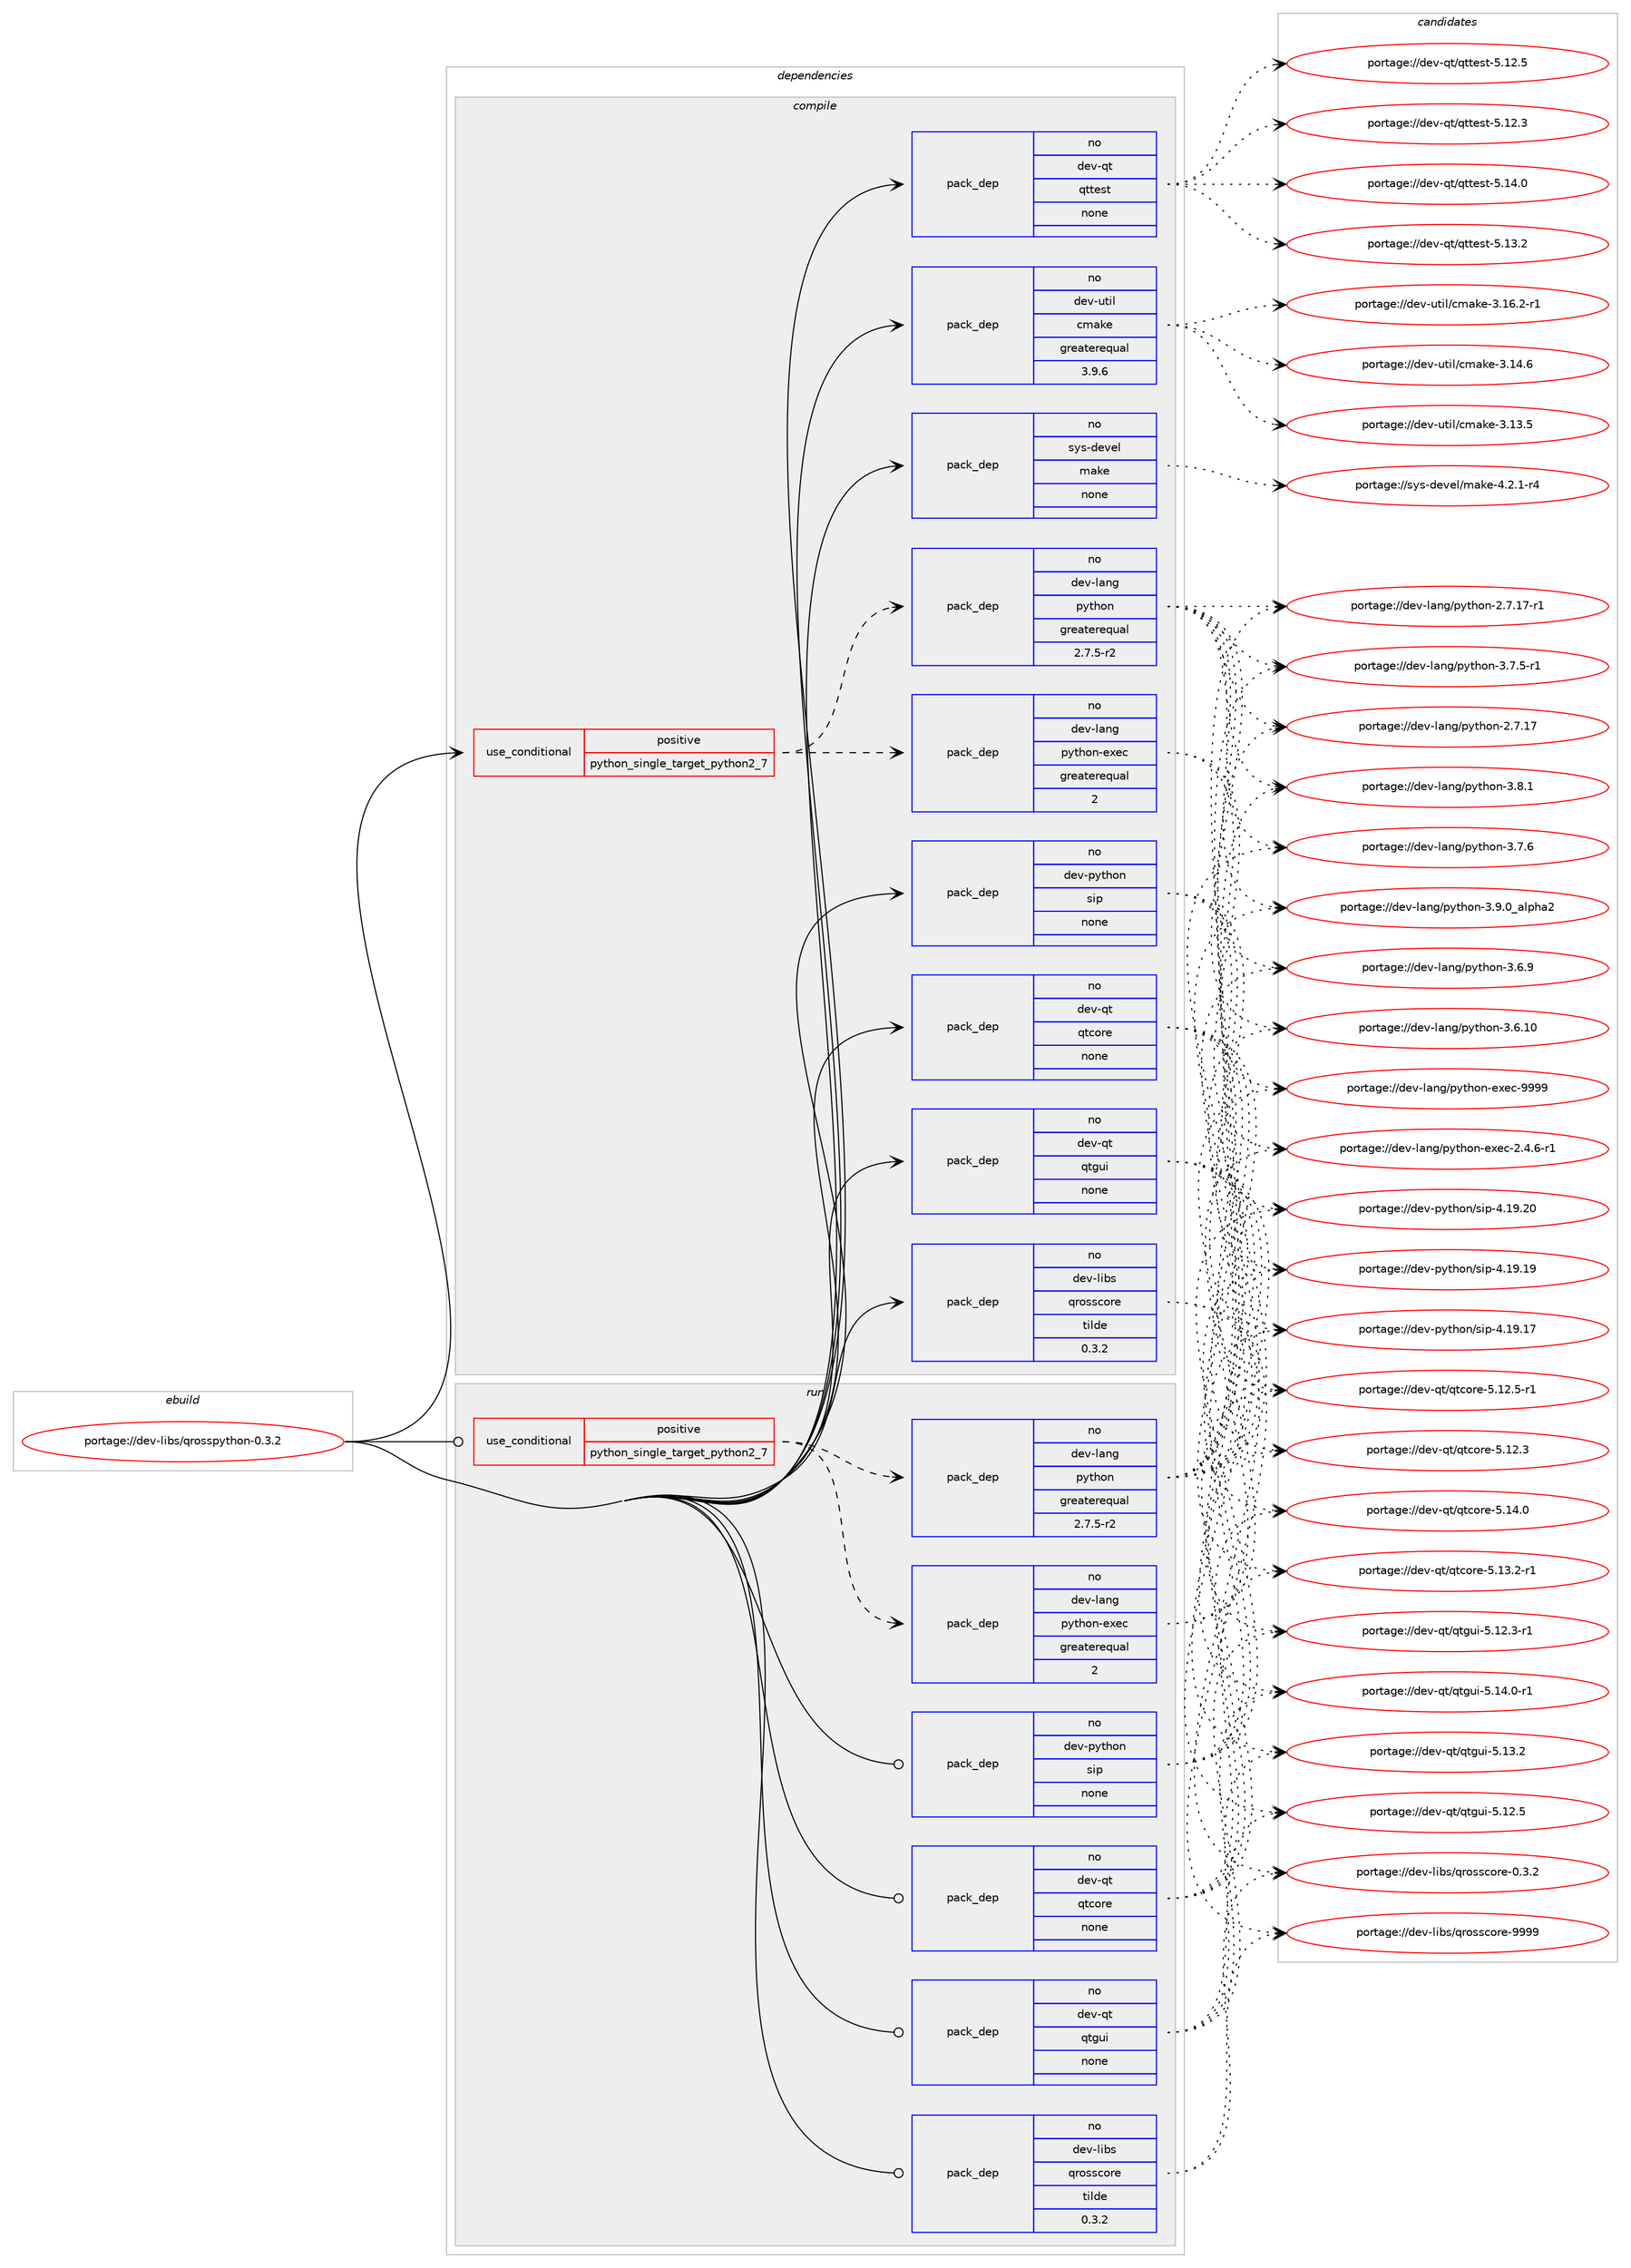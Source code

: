digraph prolog {

# *************
# Graph options
# *************

newrank=true;
concentrate=true;
compound=true;
graph [rankdir=LR,fontname=Helvetica,fontsize=10,ranksep=1.5];#, ranksep=2.5, nodesep=0.2];
edge  [arrowhead=vee];
node  [fontname=Helvetica,fontsize=10];

# **********
# The ebuild
# **********

subgraph cluster_leftcol {
color=gray;
label=<<i>ebuild</i>>;
id [label="portage://dev-libs/qrosspython-0.3.2", color=red, width=4, href="../dev-libs/qrosspython-0.3.2.svg"];
}

# ****************
# The dependencies
# ****************

subgraph cluster_midcol {
color=gray;
label=<<i>dependencies</i>>;
subgraph cluster_compile {
fillcolor="#eeeeee";
style=filled;
label=<<i>compile</i>>;
subgraph cond124071 {
dependency508303 [label=<<TABLE BORDER="0" CELLBORDER="1" CELLSPACING="0" CELLPADDING="4"><TR><TD ROWSPAN="3" CELLPADDING="10">use_conditional</TD></TR><TR><TD>positive</TD></TR><TR><TD>python_single_target_python2_7</TD></TR></TABLE>>, shape=none, color=red];
subgraph pack379047 {
dependency508304 [label=<<TABLE BORDER="0" CELLBORDER="1" CELLSPACING="0" CELLPADDING="4" WIDTH="220"><TR><TD ROWSPAN="6" CELLPADDING="30">pack_dep</TD></TR><TR><TD WIDTH="110">no</TD></TR><TR><TD>dev-lang</TD></TR><TR><TD>python</TD></TR><TR><TD>greaterequal</TD></TR><TR><TD>2.7.5-r2</TD></TR></TABLE>>, shape=none, color=blue];
}
dependency508303:e -> dependency508304:w [weight=20,style="dashed",arrowhead="vee"];
subgraph pack379048 {
dependency508305 [label=<<TABLE BORDER="0" CELLBORDER="1" CELLSPACING="0" CELLPADDING="4" WIDTH="220"><TR><TD ROWSPAN="6" CELLPADDING="30">pack_dep</TD></TR><TR><TD WIDTH="110">no</TD></TR><TR><TD>dev-lang</TD></TR><TR><TD>python-exec</TD></TR><TR><TD>greaterequal</TD></TR><TR><TD>2</TD></TR></TABLE>>, shape=none, color=blue];
}
dependency508303:e -> dependency508305:w [weight=20,style="dashed",arrowhead="vee"];
}
id:e -> dependency508303:w [weight=20,style="solid",arrowhead="vee"];
subgraph pack379049 {
dependency508306 [label=<<TABLE BORDER="0" CELLBORDER="1" CELLSPACING="0" CELLPADDING="4" WIDTH="220"><TR><TD ROWSPAN="6" CELLPADDING="30">pack_dep</TD></TR><TR><TD WIDTH="110">no</TD></TR><TR><TD>dev-libs</TD></TR><TR><TD>qrosscore</TD></TR><TR><TD>tilde</TD></TR><TR><TD>0.3.2</TD></TR></TABLE>>, shape=none, color=blue];
}
id:e -> dependency508306:w [weight=20,style="solid",arrowhead="vee"];
subgraph pack379050 {
dependency508307 [label=<<TABLE BORDER="0" CELLBORDER="1" CELLSPACING="0" CELLPADDING="4" WIDTH="220"><TR><TD ROWSPAN="6" CELLPADDING="30">pack_dep</TD></TR><TR><TD WIDTH="110">no</TD></TR><TR><TD>dev-python</TD></TR><TR><TD>sip</TD></TR><TR><TD>none</TD></TR><TR><TD></TD></TR></TABLE>>, shape=none, color=blue];
}
id:e -> dependency508307:w [weight=20,style="solid",arrowhead="vee"];
subgraph pack379051 {
dependency508308 [label=<<TABLE BORDER="0" CELLBORDER="1" CELLSPACING="0" CELLPADDING="4" WIDTH="220"><TR><TD ROWSPAN="6" CELLPADDING="30">pack_dep</TD></TR><TR><TD WIDTH="110">no</TD></TR><TR><TD>dev-qt</TD></TR><TR><TD>qtcore</TD></TR><TR><TD>none</TD></TR><TR><TD></TD></TR></TABLE>>, shape=none, color=blue];
}
id:e -> dependency508308:w [weight=20,style="solid",arrowhead="vee"];
subgraph pack379052 {
dependency508309 [label=<<TABLE BORDER="0" CELLBORDER="1" CELLSPACING="0" CELLPADDING="4" WIDTH="220"><TR><TD ROWSPAN="6" CELLPADDING="30">pack_dep</TD></TR><TR><TD WIDTH="110">no</TD></TR><TR><TD>dev-qt</TD></TR><TR><TD>qtgui</TD></TR><TR><TD>none</TD></TR><TR><TD></TD></TR></TABLE>>, shape=none, color=blue];
}
id:e -> dependency508309:w [weight=20,style="solid",arrowhead="vee"];
subgraph pack379053 {
dependency508310 [label=<<TABLE BORDER="0" CELLBORDER="1" CELLSPACING="0" CELLPADDING="4" WIDTH="220"><TR><TD ROWSPAN="6" CELLPADDING="30">pack_dep</TD></TR><TR><TD WIDTH="110">no</TD></TR><TR><TD>dev-qt</TD></TR><TR><TD>qttest</TD></TR><TR><TD>none</TD></TR><TR><TD></TD></TR></TABLE>>, shape=none, color=blue];
}
id:e -> dependency508310:w [weight=20,style="solid",arrowhead="vee"];
subgraph pack379054 {
dependency508311 [label=<<TABLE BORDER="0" CELLBORDER="1" CELLSPACING="0" CELLPADDING="4" WIDTH="220"><TR><TD ROWSPAN="6" CELLPADDING="30">pack_dep</TD></TR><TR><TD WIDTH="110">no</TD></TR><TR><TD>dev-util</TD></TR><TR><TD>cmake</TD></TR><TR><TD>greaterequal</TD></TR><TR><TD>3.9.6</TD></TR></TABLE>>, shape=none, color=blue];
}
id:e -> dependency508311:w [weight=20,style="solid",arrowhead="vee"];
subgraph pack379055 {
dependency508312 [label=<<TABLE BORDER="0" CELLBORDER="1" CELLSPACING="0" CELLPADDING="4" WIDTH="220"><TR><TD ROWSPAN="6" CELLPADDING="30">pack_dep</TD></TR><TR><TD WIDTH="110">no</TD></TR><TR><TD>sys-devel</TD></TR><TR><TD>make</TD></TR><TR><TD>none</TD></TR><TR><TD></TD></TR></TABLE>>, shape=none, color=blue];
}
id:e -> dependency508312:w [weight=20,style="solid",arrowhead="vee"];
}
subgraph cluster_compileandrun {
fillcolor="#eeeeee";
style=filled;
label=<<i>compile and run</i>>;
}
subgraph cluster_run {
fillcolor="#eeeeee";
style=filled;
label=<<i>run</i>>;
subgraph cond124072 {
dependency508313 [label=<<TABLE BORDER="0" CELLBORDER="1" CELLSPACING="0" CELLPADDING="4"><TR><TD ROWSPAN="3" CELLPADDING="10">use_conditional</TD></TR><TR><TD>positive</TD></TR><TR><TD>python_single_target_python2_7</TD></TR></TABLE>>, shape=none, color=red];
subgraph pack379056 {
dependency508314 [label=<<TABLE BORDER="0" CELLBORDER="1" CELLSPACING="0" CELLPADDING="4" WIDTH="220"><TR><TD ROWSPAN="6" CELLPADDING="30">pack_dep</TD></TR><TR><TD WIDTH="110">no</TD></TR><TR><TD>dev-lang</TD></TR><TR><TD>python</TD></TR><TR><TD>greaterequal</TD></TR><TR><TD>2.7.5-r2</TD></TR></TABLE>>, shape=none, color=blue];
}
dependency508313:e -> dependency508314:w [weight=20,style="dashed",arrowhead="vee"];
subgraph pack379057 {
dependency508315 [label=<<TABLE BORDER="0" CELLBORDER="1" CELLSPACING="0" CELLPADDING="4" WIDTH="220"><TR><TD ROWSPAN="6" CELLPADDING="30">pack_dep</TD></TR><TR><TD WIDTH="110">no</TD></TR><TR><TD>dev-lang</TD></TR><TR><TD>python-exec</TD></TR><TR><TD>greaterequal</TD></TR><TR><TD>2</TD></TR></TABLE>>, shape=none, color=blue];
}
dependency508313:e -> dependency508315:w [weight=20,style="dashed",arrowhead="vee"];
}
id:e -> dependency508313:w [weight=20,style="solid",arrowhead="odot"];
subgraph pack379058 {
dependency508316 [label=<<TABLE BORDER="0" CELLBORDER="1" CELLSPACING="0" CELLPADDING="4" WIDTH="220"><TR><TD ROWSPAN="6" CELLPADDING="30">pack_dep</TD></TR><TR><TD WIDTH="110">no</TD></TR><TR><TD>dev-libs</TD></TR><TR><TD>qrosscore</TD></TR><TR><TD>tilde</TD></TR><TR><TD>0.3.2</TD></TR></TABLE>>, shape=none, color=blue];
}
id:e -> dependency508316:w [weight=20,style="solid",arrowhead="odot"];
subgraph pack379059 {
dependency508317 [label=<<TABLE BORDER="0" CELLBORDER="1" CELLSPACING="0" CELLPADDING="4" WIDTH="220"><TR><TD ROWSPAN="6" CELLPADDING="30">pack_dep</TD></TR><TR><TD WIDTH="110">no</TD></TR><TR><TD>dev-python</TD></TR><TR><TD>sip</TD></TR><TR><TD>none</TD></TR><TR><TD></TD></TR></TABLE>>, shape=none, color=blue];
}
id:e -> dependency508317:w [weight=20,style="solid",arrowhead="odot"];
subgraph pack379060 {
dependency508318 [label=<<TABLE BORDER="0" CELLBORDER="1" CELLSPACING="0" CELLPADDING="4" WIDTH="220"><TR><TD ROWSPAN="6" CELLPADDING="30">pack_dep</TD></TR><TR><TD WIDTH="110">no</TD></TR><TR><TD>dev-qt</TD></TR><TR><TD>qtcore</TD></TR><TR><TD>none</TD></TR><TR><TD></TD></TR></TABLE>>, shape=none, color=blue];
}
id:e -> dependency508318:w [weight=20,style="solid",arrowhead="odot"];
subgraph pack379061 {
dependency508319 [label=<<TABLE BORDER="0" CELLBORDER="1" CELLSPACING="0" CELLPADDING="4" WIDTH="220"><TR><TD ROWSPAN="6" CELLPADDING="30">pack_dep</TD></TR><TR><TD WIDTH="110">no</TD></TR><TR><TD>dev-qt</TD></TR><TR><TD>qtgui</TD></TR><TR><TD>none</TD></TR><TR><TD></TD></TR></TABLE>>, shape=none, color=blue];
}
id:e -> dependency508319:w [weight=20,style="solid",arrowhead="odot"];
}
}

# **************
# The candidates
# **************

subgraph cluster_choices {
rank=same;
color=gray;
label=<<i>candidates</i>>;

subgraph choice379047 {
color=black;
nodesep=1;
choice10010111845108971101034711212111610411111045514657464895971081121049750 [label="portage://dev-lang/python-3.9.0_alpha2", color=red, width=4,href="../dev-lang/python-3.9.0_alpha2.svg"];
choice100101118451089711010347112121116104111110455146564649 [label="portage://dev-lang/python-3.8.1", color=red, width=4,href="../dev-lang/python-3.8.1.svg"];
choice100101118451089711010347112121116104111110455146554654 [label="portage://dev-lang/python-3.7.6", color=red, width=4,href="../dev-lang/python-3.7.6.svg"];
choice1001011184510897110103471121211161041111104551465546534511449 [label="portage://dev-lang/python-3.7.5-r1", color=red, width=4,href="../dev-lang/python-3.7.5-r1.svg"];
choice100101118451089711010347112121116104111110455146544657 [label="portage://dev-lang/python-3.6.9", color=red, width=4,href="../dev-lang/python-3.6.9.svg"];
choice10010111845108971101034711212111610411111045514654464948 [label="portage://dev-lang/python-3.6.10", color=red, width=4,href="../dev-lang/python-3.6.10.svg"];
choice100101118451089711010347112121116104111110455046554649554511449 [label="portage://dev-lang/python-2.7.17-r1", color=red, width=4,href="../dev-lang/python-2.7.17-r1.svg"];
choice10010111845108971101034711212111610411111045504655464955 [label="portage://dev-lang/python-2.7.17", color=red, width=4,href="../dev-lang/python-2.7.17.svg"];
dependency508304:e -> choice10010111845108971101034711212111610411111045514657464895971081121049750:w [style=dotted,weight="100"];
dependency508304:e -> choice100101118451089711010347112121116104111110455146564649:w [style=dotted,weight="100"];
dependency508304:e -> choice100101118451089711010347112121116104111110455146554654:w [style=dotted,weight="100"];
dependency508304:e -> choice1001011184510897110103471121211161041111104551465546534511449:w [style=dotted,weight="100"];
dependency508304:e -> choice100101118451089711010347112121116104111110455146544657:w [style=dotted,weight="100"];
dependency508304:e -> choice10010111845108971101034711212111610411111045514654464948:w [style=dotted,weight="100"];
dependency508304:e -> choice100101118451089711010347112121116104111110455046554649554511449:w [style=dotted,weight="100"];
dependency508304:e -> choice10010111845108971101034711212111610411111045504655464955:w [style=dotted,weight="100"];
}
subgraph choice379048 {
color=black;
nodesep=1;
choice10010111845108971101034711212111610411111045101120101994557575757 [label="portage://dev-lang/python-exec-9999", color=red, width=4,href="../dev-lang/python-exec-9999.svg"];
choice10010111845108971101034711212111610411111045101120101994550465246544511449 [label="portage://dev-lang/python-exec-2.4.6-r1", color=red, width=4,href="../dev-lang/python-exec-2.4.6-r1.svg"];
dependency508305:e -> choice10010111845108971101034711212111610411111045101120101994557575757:w [style=dotted,weight="100"];
dependency508305:e -> choice10010111845108971101034711212111610411111045101120101994550465246544511449:w [style=dotted,weight="100"];
}
subgraph choice379049 {
color=black;
nodesep=1;
choice100101118451081059811547113114111115115991111141014557575757 [label="portage://dev-libs/qrosscore-9999", color=red, width=4,href="../dev-libs/qrosscore-9999.svg"];
choice10010111845108105981154711311411111511599111114101454846514650 [label="portage://dev-libs/qrosscore-0.3.2", color=red, width=4,href="../dev-libs/qrosscore-0.3.2.svg"];
dependency508306:e -> choice100101118451081059811547113114111115115991111141014557575757:w [style=dotted,weight="100"];
dependency508306:e -> choice10010111845108105981154711311411111511599111114101454846514650:w [style=dotted,weight="100"];
}
subgraph choice379050 {
color=black;
nodesep=1;
choice10010111845112121116104111110471151051124552464957465048 [label="portage://dev-python/sip-4.19.20", color=red, width=4,href="../dev-python/sip-4.19.20.svg"];
choice10010111845112121116104111110471151051124552464957464957 [label="portage://dev-python/sip-4.19.19", color=red, width=4,href="../dev-python/sip-4.19.19.svg"];
choice10010111845112121116104111110471151051124552464957464955 [label="portage://dev-python/sip-4.19.17", color=red, width=4,href="../dev-python/sip-4.19.17.svg"];
dependency508307:e -> choice10010111845112121116104111110471151051124552464957465048:w [style=dotted,weight="100"];
dependency508307:e -> choice10010111845112121116104111110471151051124552464957464957:w [style=dotted,weight="100"];
dependency508307:e -> choice10010111845112121116104111110471151051124552464957464955:w [style=dotted,weight="100"];
}
subgraph choice379051 {
color=black;
nodesep=1;
choice10010111845113116471131169911111410145534649524648 [label="portage://dev-qt/qtcore-5.14.0", color=red, width=4,href="../dev-qt/qtcore-5.14.0.svg"];
choice100101118451131164711311699111114101455346495146504511449 [label="portage://dev-qt/qtcore-5.13.2-r1", color=red, width=4,href="../dev-qt/qtcore-5.13.2-r1.svg"];
choice100101118451131164711311699111114101455346495046534511449 [label="portage://dev-qt/qtcore-5.12.5-r1", color=red, width=4,href="../dev-qt/qtcore-5.12.5-r1.svg"];
choice10010111845113116471131169911111410145534649504651 [label="portage://dev-qt/qtcore-5.12.3", color=red, width=4,href="../dev-qt/qtcore-5.12.3.svg"];
dependency508308:e -> choice10010111845113116471131169911111410145534649524648:w [style=dotted,weight="100"];
dependency508308:e -> choice100101118451131164711311699111114101455346495146504511449:w [style=dotted,weight="100"];
dependency508308:e -> choice100101118451131164711311699111114101455346495046534511449:w [style=dotted,weight="100"];
dependency508308:e -> choice10010111845113116471131169911111410145534649504651:w [style=dotted,weight="100"];
}
subgraph choice379052 {
color=black;
nodesep=1;
choice1001011184511311647113116103117105455346495246484511449 [label="portage://dev-qt/qtgui-5.14.0-r1", color=red, width=4,href="../dev-qt/qtgui-5.14.0-r1.svg"];
choice100101118451131164711311610311710545534649514650 [label="portage://dev-qt/qtgui-5.13.2", color=red, width=4,href="../dev-qt/qtgui-5.13.2.svg"];
choice100101118451131164711311610311710545534649504653 [label="portage://dev-qt/qtgui-5.12.5", color=red, width=4,href="../dev-qt/qtgui-5.12.5.svg"];
choice1001011184511311647113116103117105455346495046514511449 [label="portage://dev-qt/qtgui-5.12.3-r1", color=red, width=4,href="../dev-qt/qtgui-5.12.3-r1.svg"];
dependency508309:e -> choice1001011184511311647113116103117105455346495246484511449:w [style=dotted,weight="100"];
dependency508309:e -> choice100101118451131164711311610311710545534649514650:w [style=dotted,weight="100"];
dependency508309:e -> choice100101118451131164711311610311710545534649504653:w [style=dotted,weight="100"];
dependency508309:e -> choice1001011184511311647113116103117105455346495046514511449:w [style=dotted,weight="100"];
}
subgraph choice379053 {
color=black;
nodesep=1;
choice100101118451131164711311611610111511645534649524648 [label="portage://dev-qt/qttest-5.14.0", color=red, width=4,href="../dev-qt/qttest-5.14.0.svg"];
choice100101118451131164711311611610111511645534649514650 [label="portage://dev-qt/qttest-5.13.2", color=red, width=4,href="../dev-qt/qttest-5.13.2.svg"];
choice100101118451131164711311611610111511645534649504653 [label="portage://dev-qt/qttest-5.12.5", color=red, width=4,href="../dev-qt/qttest-5.12.5.svg"];
choice100101118451131164711311611610111511645534649504651 [label="portage://dev-qt/qttest-5.12.3", color=red, width=4,href="../dev-qt/qttest-5.12.3.svg"];
dependency508310:e -> choice100101118451131164711311611610111511645534649524648:w [style=dotted,weight="100"];
dependency508310:e -> choice100101118451131164711311611610111511645534649514650:w [style=dotted,weight="100"];
dependency508310:e -> choice100101118451131164711311611610111511645534649504653:w [style=dotted,weight="100"];
dependency508310:e -> choice100101118451131164711311611610111511645534649504651:w [style=dotted,weight="100"];
}
subgraph choice379054 {
color=black;
nodesep=1;
choice10010111845117116105108479910997107101455146495446504511449 [label="portage://dev-util/cmake-3.16.2-r1", color=red, width=4,href="../dev-util/cmake-3.16.2-r1.svg"];
choice1001011184511711610510847991099710710145514649524654 [label="portage://dev-util/cmake-3.14.6", color=red, width=4,href="../dev-util/cmake-3.14.6.svg"];
choice1001011184511711610510847991099710710145514649514653 [label="portage://dev-util/cmake-3.13.5", color=red, width=4,href="../dev-util/cmake-3.13.5.svg"];
dependency508311:e -> choice10010111845117116105108479910997107101455146495446504511449:w [style=dotted,weight="100"];
dependency508311:e -> choice1001011184511711610510847991099710710145514649524654:w [style=dotted,weight="100"];
dependency508311:e -> choice1001011184511711610510847991099710710145514649514653:w [style=dotted,weight="100"];
}
subgraph choice379055 {
color=black;
nodesep=1;
choice1151211154510010111810110847109971071014552465046494511452 [label="portage://sys-devel/make-4.2.1-r4", color=red, width=4,href="../sys-devel/make-4.2.1-r4.svg"];
dependency508312:e -> choice1151211154510010111810110847109971071014552465046494511452:w [style=dotted,weight="100"];
}
subgraph choice379056 {
color=black;
nodesep=1;
choice10010111845108971101034711212111610411111045514657464895971081121049750 [label="portage://dev-lang/python-3.9.0_alpha2", color=red, width=4,href="../dev-lang/python-3.9.0_alpha2.svg"];
choice100101118451089711010347112121116104111110455146564649 [label="portage://dev-lang/python-3.8.1", color=red, width=4,href="../dev-lang/python-3.8.1.svg"];
choice100101118451089711010347112121116104111110455146554654 [label="portage://dev-lang/python-3.7.6", color=red, width=4,href="../dev-lang/python-3.7.6.svg"];
choice1001011184510897110103471121211161041111104551465546534511449 [label="portage://dev-lang/python-3.7.5-r1", color=red, width=4,href="../dev-lang/python-3.7.5-r1.svg"];
choice100101118451089711010347112121116104111110455146544657 [label="portage://dev-lang/python-3.6.9", color=red, width=4,href="../dev-lang/python-3.6.9.svg"];
choice10010111845108971101034711212111610411111045514654464948 [label="portage://dev-lang/python-3.6.10", color=red, width=4,href="../dev-lang/python-3.6.10.svg"];
choice100101118451089711010347112121116104111110455046554649554511449 [label="portage://dev-lang/python-2.7.17-r1", color=red, width=4,href="../dev-lang/python-2.7.17-r1.svg"];
choice10010111845108971101034711212111610411111045504655464955 [label="portage://dev-lang/python-2.7.17", color=red, width=4,href="../dev-lang/python-2.7.17.svg"];
dependency508314:e -> choice10010111845108971101034711212111610411111045514657464895971081121049750:w [style=dotted,weight="100"];
dependency508314:e -> choice100101118451089711010347112121116104111110455146564649:w [style=dotted,weight="100"];
dependency508314:e -> choice100101118451089711010347112121116104111110455146554654:w [style=dotted,weight="100"];
dependency508314:e -> choice1001011184510897110103471121211161041111104551465546534511449:w [style=dotted,weight="100"];
dependency508314:e -> choice100101118451089711010347112121116104111110455146544657:w [style=dotted,weight="100"];
dependency508314:e -> choice10010111845108971101034711212111610411111045514654464948:w [style=dotted,weight="100"];
dependency508314:e -> choice100101118451089711010347112121116104111110455046554649554511449:w [style=dotted,weight="100"];
dependency508314:e -> choice10010111845108971101034711212111610411111045504655464955:w [style=dotted,weight="100"];
}
subgraph choice379057 {
color=black;
nodesep=1;
choice10010111845108971101034711212111610411111045101120101994557575757 [label="portage://dev-lang/python-exec-9999", color=red, width=4,href="../dev-lang/python-exec-9999.svg"];
choice10010111845108971101034711212111610411111045101120101994550465246544511449 [label="portage://dev-lang/python-exec-2.4.6-r1", color=red, width=4,href="../dev-lang/python-exec-2.4.6-r1.svg"];
dependency508315:e -> choice10010111845108971101034711212111610411111045101120101994557575757:w [style=dotted,weight="100"];
dependency508315:e -> choice10010111845108971101034711212111610411111045101120101994550465246544511449:w [style=dotted,weight="100"];
}
subgraph choice379058 {
color=black;
nodesep=1;
choice100101118451081059811547113114111115115991111141014557575757 [label="portage://dev-libs/qrosscore-9999", color=red, width=4,href="../dev-libs/qrosscore-9999.svg"];
choice10010111845108105981154711311411111511599111114101454846514650 [label="portage://dev-libs/qrosscore-0.3.2", color=red, width=4,href="../dev-libs/qrosscore-0.3.2.svg"];
dependency508316:e -> choice100101118451081059811547113114111115115991111141014557575757:w [style=dotted,weight="100"];
dependency508316:e -> choice10010111845108105981154711311411111511599111114101454846514650:w [style=dotted,weight="100"];
}
subgraph choice379059 {
color=black;
nodesep=1;
choice10010111845112121116104111110471151051124552464957465048 [label="portage://dev-python/sip-4.19.20", color=red, width=4,href="../dev-python/sip-4.19.20.svg"];
choice10010111845112121116104111110471151051124552464957464957 [label="portage://dev-python/sip-4.19.19", color=red, width=4,href="../dev-python/sip-4.19.19.svg"];
choice10010111845112121116104111110471151051124552464957464955 [label="portage://dev-python/sip-4.19.17", color=red, width=4,href="../dev-python/sip-4.19.17.svg"];
dependency508317:e -> choice10010111845112121116104111110471151051124552464957465048:w [style=dotted,weight="100"];
dependency508317:e -> choice10010111845112121116104111110471151051124552464957464957:w [style=dotted,weight="100"];
dependency508317:e -> choice10010111845112121116104111110471151051124552464957464955:w [style=dotted,weight="100"];
}
subgraph choice379060 {
color=black;
nodesep=1;
choice10010111845113116471131169911111410145534649524648 [label="portage://dev-qt/qtcore-5.14.0", color=red, width=4,href="../dev-qt/qtcore-5.14.0.svg"];
choice100101118451131164711311699111114101455346495146504511449 [label="portage://dev-qt/qtcore-5.13.2-r1", color=red, width=4,href="../dev-qt/qtcore-5.13.2-r1.svg"];
choice100101118451131164711311699111114101455346495046534511449 [label="portage://dev-qt/qtcore-5.12.5-r1", color=red, width=4,href="../dev-qt/qtcore-5.12.5-r1.svg"];
choice10010111845113116471131169911111410145534649504651 [label="portage://dev-qt/qtcore-5.12.3", color=red, width=4,href="../dev-qt/qtcore-5.12.3.svg"];
dependency508318:e -> choice10010111845113116471131169911111410145534649524648:w [style=dotted,weight="100"];
dependency508318:e -> choice100101118451131164711311699111114101455346495146504511449:w [style=dotted,weight="100"];
dependency508318:e -> choice100101118451131164711311699111114101455346495046534511449:w [style=dotted,weight="100"];
dependency508318:e -> choice10010111845113116471131169911111410145534649504651:w [style=dotted,weight="100"];
}
subgraph choice379061 {
color=black;
nodesep=1;
choice1001011184511311647113116103117105455346495246484511449 [label="portage://dev-qt/qtgui-5.14.0-r1", color=red, width=4,href="../dev-qt/qtgui-5.14.0-r1.svg"];
choice100101118451131164711311610311710545534649514650 [label="portage://dev-qt/qtgui-5.13.2", color=red, width=4,href="../dev-qt/qtgui-5.13.2.svg"];
choice100101118451131164711311610311710545534649504653 [label="portage://dev-qt/qtgui-5.12.5", color=red, width=4,href="../dev-qt/qtgui-5.12.5.svg"];
choice1001011184511311647113116103117105455346495046514511449 [label="portage://dev-qt/qtgui-5.12.3-r1", color=red, width=4,href="../dev-qt/qtgui-5.12.3-r1.svg"];
dependency508319:e -> choice1001011184511311647113116103117105455346495246484511449:w [style=dotted,weight="100"];
dependency508319:e -> choice100101118451131164711311610311710545534649514650:w [style=dotted,weight="100"];
dependency508319:e -> choice100101118451131164711311610311710545534649504653:w [style=dotted,weight="100"];
dependency508319:e -> choice1001011184511311647113116103117105455346495046514511449:w [style=dotted,weight="100"];
}
}

}
